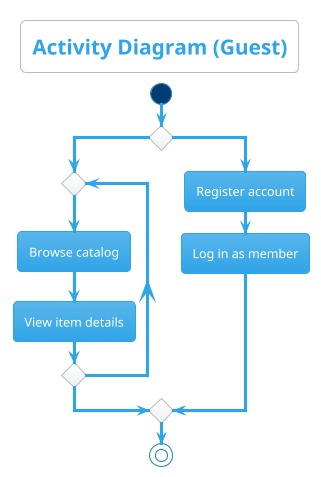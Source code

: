 @startuml activity-guest
!theme cerulean

skinparam backgroundColor White

title Activity Diagram (Guest)


start

switch ()
case ()
    repeat
        :Browse catalog;
        :View item details;
    repeat while ()
case ()
    :Register account;
    :Log in as member;
endswitch

stop

@enduml
